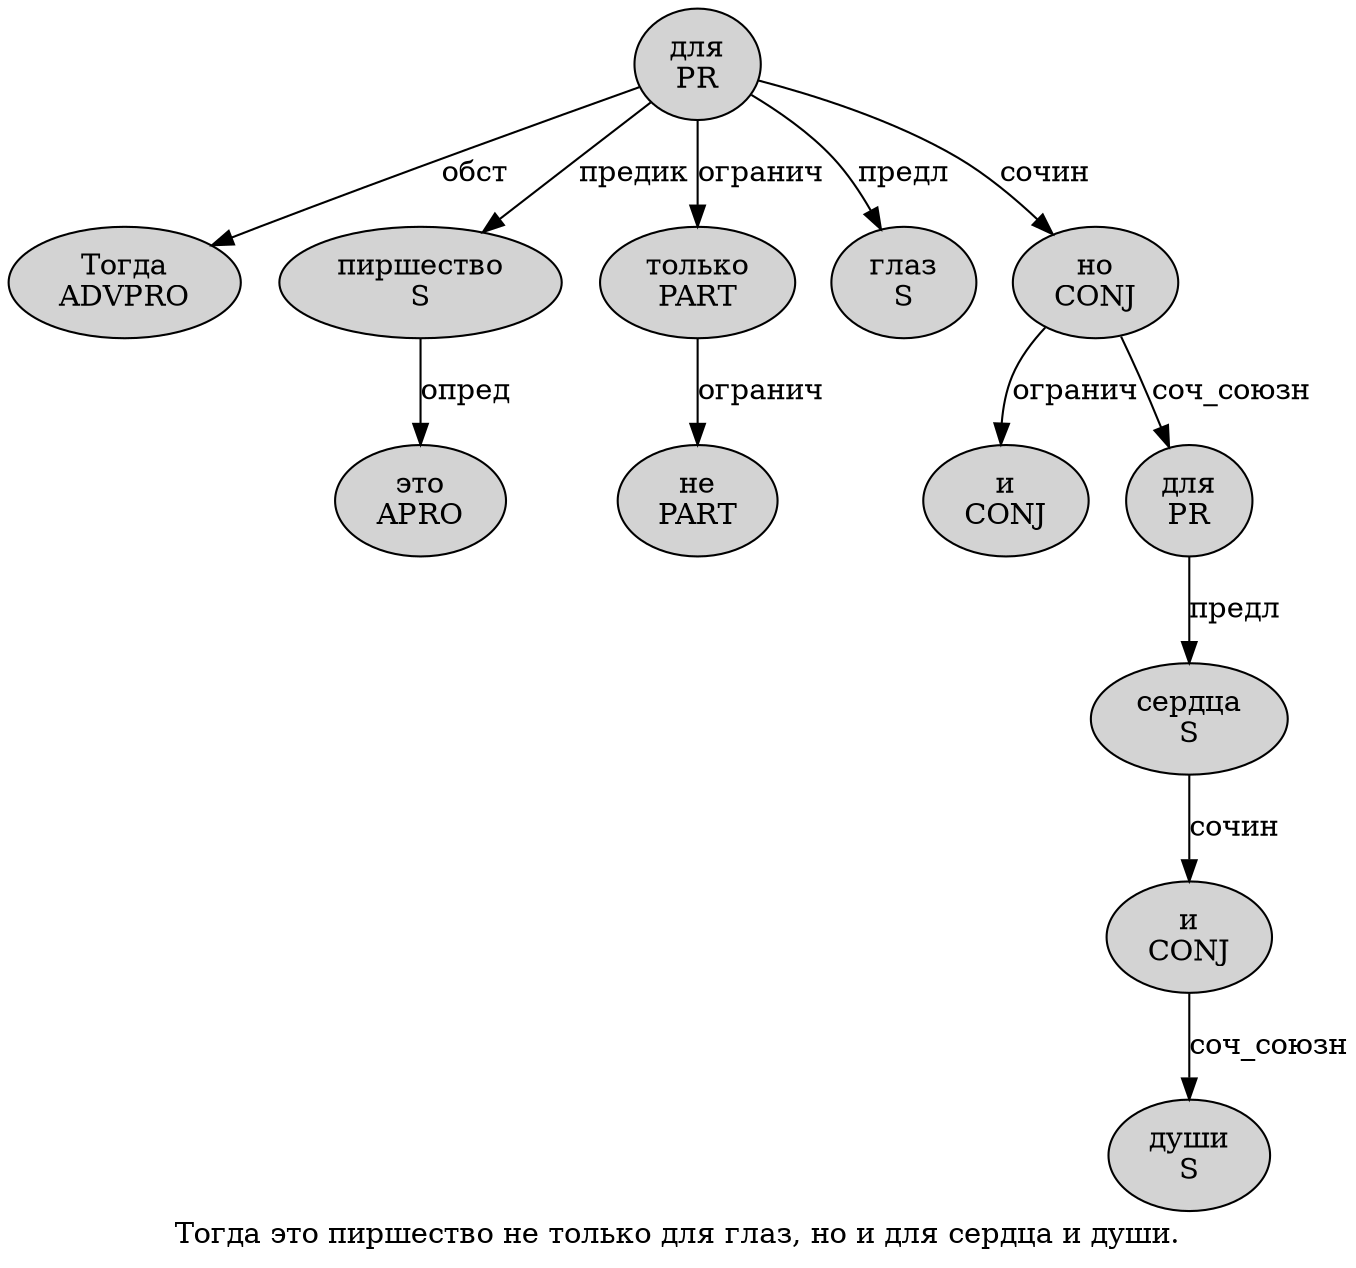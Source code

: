 digraph SENTENCE_1989 {
	graph [label="Тогда это пиршество не только для глаз, но и для сердца и души."]
	node [style=filled]
		0 [label="Тогда
ADVPRO" color="" fillcolor=lightgray penwidth=1 shape=ellipse]
		1 [label="это
APRO" color="" fillcolor=lightgray penwidth=1 shape=ellipse]
		2 [label="пиршество
S" color="" fillcolor=lightgray penwidth=1 shape=ellipse]
		3 [label="не
PART" color="" fillcolor=lightgray penwidth=1 shape=ellipse]
		4 [label="только
PART" color="" fillcolor=lightgray penwidth=1 shape=ellipse]
		5 [label="для
PR" color="" fillcolor=lightgray penwidth=1 shape=ellipse]
		6 [label="глаз
S" color="" fillcolor=lightgray penwidth=1 shape=ellipse]
		8 [label="но
CONJ" color="" fillcolor=lightgray penwidth=1 shape=ellipse]
		9 [label="и
CONJ" color="" fillcolor=lightgray penwidth=1 shape=ellipse]
		10 [label="для
PR" color="" fillcolor=lightgray penwidth=1 shape=ellipse]
		11 [label="сердца
S" color="" fillcolor=lightgray penwidth=1 shape=ellipse]
		12 [label="и
CONJ" color="" fillcolor=lightgray penwidth=1 shape=ellipse]
		13 [label="души
S" color="" fillcolor=lightgray penwidth=1 shape=ellipse]
			8 -> 9 [label="огранич"]
			8 -> 10 [label="соч_союзн"]
			11 -> 12 [label="сочин"]
			5 -> 0 [label="обст"]
			5 -> 2 [label="предик"]
			5 -> 4 [label="огранич"]
			5 -> 6 [label="предл"]
			5 -> 8 [label="сочин"]
			10 -> 11 [label="предл"]
			4 -> 3 [label="огранич"]
			12 -> 13 [label="соч_союзн"]
			2 -> 1 [label="опред"]
}